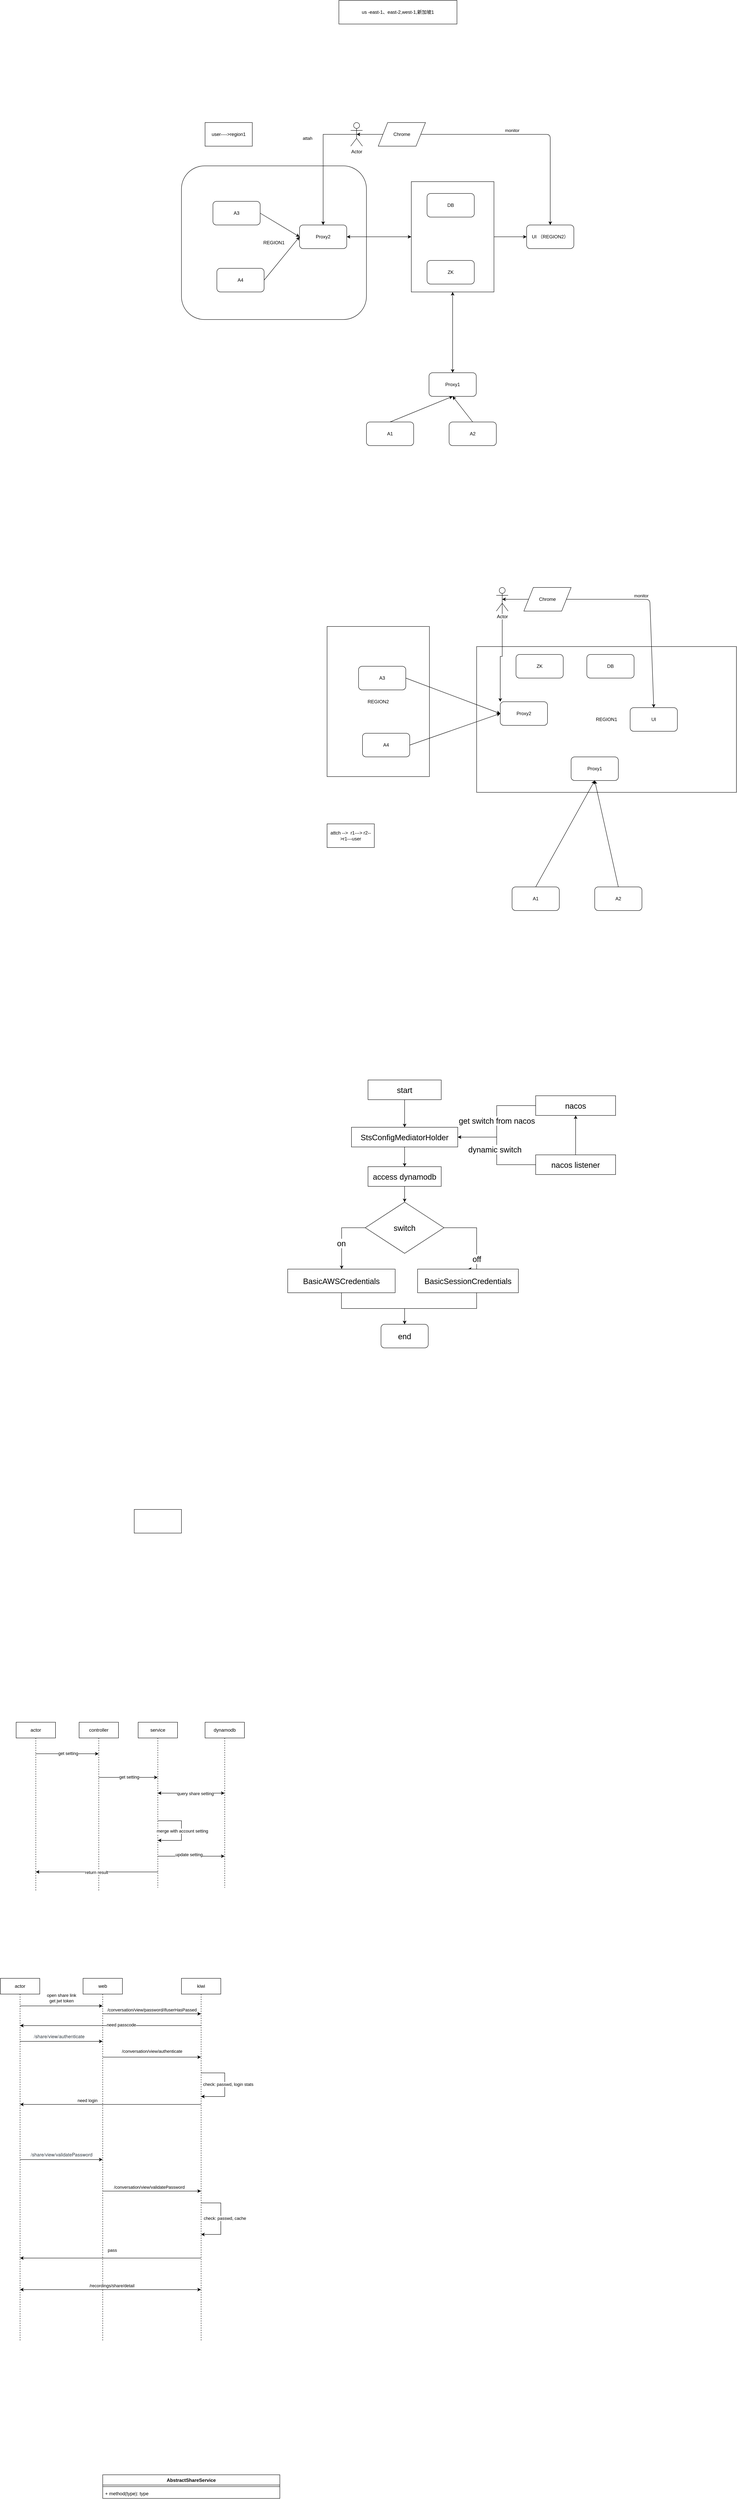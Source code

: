 <mxfile version="21.3.5" type="github">
  <diagram id="3rOCGKYBG2pdvaZSM_1T" name="Page-1">
    <mxGraphModel dx="2073" dy="811" grid="1" gridSize="10" guides="1" tooltips="1" connect="1" arrows="1" fold="1" page="1" pageScale="1" pageWidth="827" pageHeight="1169" math="0" shadow="0">
      <root>
        <mxCell id="0" />
        <mxCell id="1" parent="0" />
        <mxCell id="50LBui8sS1tnswhIV1ka-1" value="REGION2" style="rounded=0;whiteSpace=wrap;html=1;" parent="1" vertex="1">
          <mxGeometry x="250" y="1799" width="260" height="381" as="geometry" />
        </mxCell>
        <mxCell id="50LBui8sS1tnswhIV1ka-2" value="REGION1" style="rounded=1;whiteSpace=wrap;html=1;" parent="1" vertex="1">
          <mxGeometry x="-120" y="630" width="470" height="390" as="geometry" />
        </mxCell>
        <mxCell id="50LBui8sS1tnswhIV1ka-3" value="" style="rounded=0;whiteSpace=wrap;html=1;" parent="1" vertex="1">
          <mxGeometry x="464" y="670" width="210" height="280" as="geometry" />
        </mxCell>
        <mxCell id="50LBui8sS1tnswhIV1ka-4" value="UI （REGION2）" style="rounded=1;whiteSpace=wrap;html=1;" parent="1" vertex="1">
          <mxGeometry x="757" y="780" width="120" height="60" as="geometry" />
        </mxCell>
        <mxCell id="50LBui8sS1tnswhIV1ka-5" value="Proxy1" style="rounded=1;whiteSpace=wrap;html=1;" parent="1" vertex="1">
          <mxGeometry x="509" y="1155" width="120" height="60" as="geometry" />
        </mxCell>
        <mxCell id="50LBui8sS1tnswhIV1ka-6" value="DB" style="rounded=1;whiteSpace=wrap;html=1;" parent="1" vertex="1">
          <mxGeometry x="504" y="700" width="120" height="60" as="geometry" />
        </mxCell>
        <mxCell id="50LBui8sS1tnswhIV1ka-7" value="ZK" style="rounded=1;whiteSpace=wrap;html=1;" parent="1" vertex="1">
          <mxGeometry x="504" y="870" width="120" height="60" as="geometry" />
        </mxCell>
        <mxCell id="50LBui8sS1tnswhIV1ka-8" value="Proxy2" style="rounded=1;whiteSpace=wrap;html=1;" parent="1" vertex="1">
          <mxGeometry x="180" y="780" width="120" height="60" as="geometry" />
        </mxCell>
        <mxCell id="50LBui8sS1tnswhIV1ka-9" value="" style="endArrow=classic;startArrow=classic;html=1;entryX=0.5;entryY=1;entryDx=0;entryDy=0;exitX=0.5;exitY=0;exitDx=0;exitDy=0;" parent="1" source="50LBui8sS1tnswhIV1ka-5" target="50LBui8sS1tnswhIV1ka-3" edge="1">
          <mxGeometry width="50" height="50" relative="1" as="geometry">
            <mxPoint x="440" y="1120" as="sourcePoint" />
            <mxPoint x="490" y="1070" as="targetPoint" />
          </mxGeometry>
        </mxCell>
        <mxCell id="50LBui8sS1tnswhIV1ka-10" value="" style="endArrow=classic;startArrow=classic;html=1;entryX=0;entryY=0.5;entryDx=0;entryDy=0;exitX=1;exitY=0.5;exitDx=0;exitDy=0;" parent="1" source="50LBui8sS1tnswhIV1ka-8" target="50LBui8sS1tnswhIV1ka-3" edge="1">
          <mxGeometry width="50" height="50" relative="1" as="geometry">
            <mxPoint x="440" y="1120" as="sourcePoint" />
            <mxPoint x="490" y="1070" as="targetPoint" />
          </mxGeometry>
        </mxCell>
        <mxCell id="50LBui8sS1tnswhIV1ka-11" value="A1" style="rounded=1;whiteSpace=wrap;html=1;" parent="1" vertex="1">
          <mxGeometry x="350" y="1280" width="120" height="60" as="geometry" />
        </mxCell>
        <mxCell id="50LBui8sS1tnswhIV1ka-12" value="A2" style="rounded=1;whiteSpace=wrap;html=1;" parent="1" vertex="1">
          <mxGeometry x="560" y="1280" width="120" height="60" as="geometry" />
        </mxCell>
        <mxCell id="50LBui8sS1tnswhIV1ka-13" value="A3" style="rounded=1;whiteSpace=wrap;html=1;" parent="1" vertex="1">
          <mxGeometry x="-40" y="720" width="120" height="60" as="geometry" />
        </mxCell>
        <mxCell id="50LBui8sS1tnswhIV1ka-14" value="A4" style="rounded=1;whiteSpace=wrap;html=1;" parent="1" vertex="1">
          <mxGeometry x="-30" y="890" width="120" height="60" as="geometry" />
        </mxCell>
        <mxCell id="50LBui8sS1tnswhIV1ka-15" value="" style="endArrow=classic;html=1;exitX=1;exitY=0.5;exitDx=0;exitDy=0;entryX=0;entryY=0.5;entryDx=0;entryDy=0;" parent="1" source="50LBui8sS1tnswhIV1ka-13" target="50LBui8sS1tnswhIV1ka-8" edge="1">
          <mxGeometry width="50" height="50" relative="1" as="geometry">
            <mxPoint x="440" y="1120" as="sourcePoint" />
            <mxPoint x="490" y="1070" as="targetPoint" />
          </mxGeometry>
        </mxCell>
        <mxCell id="50LBui8sS1tnswhIV1ka-16" value="" style="endArrow=classic;html=1;exitX=1;exitY=0.5;exitDx=0;exitDy=0;entryX=0;entryY=0.5;entryDx=0;entryDy=0;" parent="1" source="50LBui8sS1tnswhIV1ka-14" target="50LBui8sS1tnswhIV1ka-8" edge="1">
          <mxGeometry width="50" height="50" relative="1" as="geometry">
            <mxPoint x="440" y="1120" as="sourcePoint" />
            <mxPoint x="490" y="1070" as="targetPoint" />
          </mxGeometry>
        </mxCell>
        <mxCell id="50LBui8sS1tnswhIV1ka-17" value="" style="endArrow=classic;html=1;exitX=0.5;exitY=0;exitDx=0;exitDy=0;entryX=0.5;entryY=1;entryDx=0;entryDy=0;" parent="1" source="50LBui8sS1tnswhIV1ka-11" target="50LBui8sS1tnswhIV1ka-5" edge="1">
          <mxGeometry width="50" height="50" relative="1" as="geometry">
            <mxPoint x="440" y="1120" as="sourcePoint" />
            <mxPoint x="490" y="1070" as="targetPoint" />
          </mxGeometry>
        </mxCell>
        <mxCell id="50LBui8sS1tnswhIV1ka-18" value="" style="endArrow=classic;html=1;exitX=0.5;exitY=0;exitDx=0;exitDy=0;entryX=0.5;entryY=1;entryDx=0;entryDy=0;" parent="1" source="50LBui8sS1tnswhIV1ka-12" target="50LBui8sS1tnswhIV1ka-5" edge="1">
          <mxGeometry width="50" height="50" relative="1" as="geometry">
            <mxPoint x="440" y="1120" as="sourcePoint" />
            <mxPoint x="490" y="1070" as="targetPoint" />
          </mxGeometry>
        </mxCell>
        <mxCell id="50LBui8sS1tnswhIV1ka-19" value="" style="endArrow=classic;html=1;entryX=0;entryY=0.5;entryDx=0;entryDy=0;exitX=1;exitY=0.5;exitDx=0;exitDy=0;" parent="1" source="50LBui8sS1tnswhIV1ka-3" target="50LBui8sS1tnswhIV1ka-4" edge="1">
          <mxGeometry width="50" height="50" relative="1" as="geometry">
            <mxPoint x="440" y="1120" as="sourcePoint" />
            <mxPoint x="490" y="1070" as="targetPoint" />
          </mxGeometry>
        </mxCell>
        <mxCell id="50LBui8sS1tnswhIV1ka-20" style="edgeStyle=orthogonalEdgeStyle;rounded=0;orthogonalLoop=1;jettySize=auto;html=1;exitX=0.5;exitY=0.5;exitDx=0;exitDy=0;exitPerimeter=0;" parent="1" source="50LBui8sS1tnswhIV1ka-22" target="50LBui8sS1tnswhIV1ka-8" edge="1">
          <mxGeometry relative="1" as="geometry" />
        </mxCell>
        <mxCell id="50LBui8sS1tnswhIV1ka-21" value="attah" style="edgeLabel;html=1;align=center;verticalAlign=middle;resizable=0;points=[];" parent="50LBui8sS1tnswhIV1ka-20" vertex="1" connectable="0">
          <mxGeometry x="-0.46" y="23" relative="1" as="geometry">
            <mxPoint x="-63" y="10" as="offset" />
          </mxGeometry>
        </mxCell>
        <mxCell id="50LBui8sS1tnswhIV1ka-22" value="Actor" style="shape=umlActor;verticalLabelPosition=bottom;labelBackgroundColor=#ffffff;verticalAlign=top;html=1;outlineConnect=0;" parent="1" vertex="1">
          <mxGeometry x="310" y="520" width="30" height="60" as="geometry" />
        </mxCell>
        <mxCell id="50LBui8sS1tnswhIV1ka-23" value="" style="endArrow=classic;startArrow=classic;html=1;exitX=0.5;exitY=0.5;exitDx=0;exitDy=0;exitPerimeter=0;entryX=0.5;entryY=0;entryDx=0;entryDy=0;" parent="1" source="50LBui8sS1tnswhIV1ka-22" target="50LBui8sS1tnswhIV1ka-4" edge="1">
          <mxGeometry width="50" height="50" relative="1" as="geometry">
            <mxPoint x="325" y="550" as="sourcePoint" />
            <mxPoint x="817" y="780" as="targetPoint" />
            <Array as="points">
              <mxPoint x="817" y="550" />
            </Array>
          </mxGeometry>
        </mxCell>
        <mxCell id="50LBui8sS1tnswhIV1ka-24" value="monitor" style="edgeLabel;html=1;align=center;verticalAlign=middle;resizable=0;points=[];" parent="50LBui8sS1tnswhIV1ka-23" vertex="1" connectable="0">
          <mxGeometry x="0.155" relative="1" as="geometry">
            <mxPoint x="-22" y="-10" as="offset" />
          </mxGeometry>
        </mxCell>
        <mxCell id="50LBui8sS1tnswhIV1ka-25" value="Chrome" style="shape=parallelogram;perimeter=parallelogramPerimeter;whiteSpace=wrap;html=1;" parent="1" vertex="1">
          <mxGeometry x="380" y="520" width="120" height="60" as="geometry" />
        </mxCell>
        <mxCell id="50LBui8sS1tnswhIV1ka-26" value="REGION1" style="rounded=0;whiteSpace=wrap;html=1;" parent="1" vertex="1">
          <mxGeometry x="630" y="1850" width="660" height="370" as="geometry" />
        </mxCell>
        <mxCell id="50LBui8sS1tnswhIV1ka-27" value="UI" style="rounded=1;whiteSpace=wrap;html=1;" parent="1" vertex="1">
          <mxGeometry x="1020" y="2005" width="120" height="60" as="geometry" />
        </mxCell>
        <mxCell id="50LBui8sS1tnswhIV1ka-28" value="Proxy1" style="rounded=1;whiteSpace=wrap;html=1;" parent="1" vertex="1">
          <mxGeometry x="870" y="2130" width="120" height="60" as="geometry" />
        </mxCell>
        <mxCell id="50LBui8sS1tnswhIV1ka-29" value="DB" style="rounded=1;whiteSpace=wrap;html=1;" parent="1" vertex="1">
          <mxGeometry x="910" y="1870" width="120" height="60" as="geometry" />
        </mxCell>
        <mxCell id="50LBui8sS1tnswhIV1ka-30" value="ZK" style="rounded=1;whiteSpace=wrap;html=1;" parent="1" vertex="1">
          <mxGeometry x="730" y="1870" width="120" height="60" as="geometry" />
        </mxCell>
        <mxCell id="50LBui8sS1tnswhIV1ka-31" value="Proxy2" style="rounded=1;whiteSpace=wrap;html=1;" parent="1" vertex="1">
          <mxGeometry x="690" y="1990" width="120" height="60" as="geometry" />
        </mxCell>
        <mxCell id="50LBui8sS1tnswhIV1ka-32" value="A1" style="rounded=1;whiteSpace=wrap;html=1;" parent="1" vertex="1">
          <mxGeometry x="720" y="2460" width="120" height="60" as="geometry" />
        </mxCell>
        <mxCell id="50LBui8sS1tnswhIV1ka-33" value="A2" style="rounded=1;whiteSpace=wrap;html=1;" parent="1" vertex="1">
          <mxGeometry x="930" y="2460" width="120" height="60" as="geometry" />
        </mxCell>
        <mxCell id="50LBui8sS1tnswhIV1ka-34" value="A3" style="rounded=1;whiteSpace=wrap;html=1;" parent="1" vertex="1">
          <mxGeometry x="330" y="1900" width="120" height="60" as="geometry" />
        </mxCell>
        <mxCell id="50LBui8sS1tnswhIV1ka-35" value="A4" style="rounded=1;whiteSpace=wrap;html=1;" parent="1" vertex="1">
          <mxGeometry x="340" y="2070" width="120" height="60" as="geometry" />
        </mxCell>
        <mxCell id="50LBui8sS1tnswhIV1ka-36" value="" style="endArrow=classic;html=1;exitX=1;exitY=0.5;exitDx=0;exitDy=0;entryX=0;entryY=0.5;entryDx=0;entryDy=0;" parent="1" source="50LBui8sS1tnswhIV1ka-34" target="50LBui8sS1tnswhIV1ka-31" edge="1">
          <mxGeometry width="50" height="50" relative="1" as="geometry">
            <mxPoint x="810" y="2300" as="sourcePoint" />
            <mxPoint x="860" y="2250" as="targetPoint" />
          </mxGeometry>
        </mxCell>
        <mxCell id="50LBui8sS1tnswhIV1ka-37" value="" style="endArrow=classic;html=1;exitX=1;exitY=0.5;exitDx=0;exitDy=0;entryX=0;entryY=0.5;entryDx=0;entryDy=0;" parent="1" source="50LBui8sS1tnswhIV1ka-35" target="50LBui8sS1tnswhIV1ka-31" edge="1">
          <mxGeometry width="50" height="50" relative="1" as="geometry">
            <mxPoint x="810" y="2300" as="sourcePoint" />
            <mxPoint x="860" y="2250" as="targetPoint" />
          </mxGeometry>
        </mxCell>
        <mxCell id="50LBui8sS1tnswhIV1ka-38" value="" style="endArrow=classic;html=1;exitX=0.5;exitY=0;exitDx=0;exitDy=0;entryX=0.5;entryY=1;entryDx=0;entryDy=0;" parent="1" source="50LBui8sS1tnswhIV1ka-32" target="50LBui8sS1tnswhIV1ka-28" edge="1">
          <mxGeometry width="50" height="50" relative="1" as="geometry">
            <mxPoint x="810" y="2300" as="sourcePoint" />
            <mxPoint x="860" y="2250" as="targetPoint" />
          </mxGeometry>
        </mxCell>
        <mxCell id="50LBui8sS1tnswhIV1ka-39" value="" style="endArrow=classic;html=1;exitX=0.5;exitY=0;exitDx=0;exitDy=0;entryX=0.5;entryY=1;entryDx=0;entryDy=0;" parent="1" source="50LBui8sS1tnswhIV1ka-33" target="50LBui8sS1tnswhIV1ka-28" edge="1">
          <mxGeometry width="50" height="50" relative="1" as="geometry">
            <mxPoint x="810" y="2300" as="sourcePoint" />
            <mxPoint x="860" y="2250" as="targetPoint" />
          </mxGeometry>
        </mxCell>
        <mxCell id="50LBui8sS1tnswhIV1ka-40" style="edgeStyle=orthogonalEdgeStyle;rounded=0;orthogonalLoop=1;jettySize=auto;html=1;exitX=0.5;exitY=0.5;exitDx=0;exitDy=0;exitPerimeter=0;entryX=0;entryY=0;entryDx=0;entryDy=0;" parent="1" source="50LBui8sS1tnswhIV1ka-41" target="50LBui8sS1tnswhIV1ka-31" edge="1">
          <mxGeometry relative="1" as="geometry" />
        </mxCell>
        <mxCell id="50LBui8sS1tnswhIV1ka-41" value="Actor" style="shape=umlActor;verticalLabelPosition=bottom;labelBackgroundColor=#ffffff;verticalAlign=top;html=1;outlineConnect=0;" parent="1" vertex="1">
          <mxGeometry x="680" y="1700" width="30" height="60" as="geometry" />
        </mxCell>
        <mxCell id="50LBui8sS1tnswhIV1ka-42" value="" style="endArrow=classic;startArrow=classic;html=1;exitX=0.5;exitY=0.5;exitDx=0;exitDy=0;exitPerimeter=0;entryX=0.5;entryY=0;entryDx=0;entryDy=0;" parent="1" source="50LBui8sS1tnswhIV1ka-41" target="50LBui8sS1tnswhIV1ka-27" edge="1">
          <mxGeometry width="50" height="50" relative="1" as="geometry">
            <mxPoint x="695" y="1730" as="sourcePoint" />
            <mxPoint x="1187" y="1960" as="targetPoint" />
            <Array as="points">
              <mxPoint x="1070" y="1730" />
            </Array>
          </mxGeometry>
        </mxCell>
        <mxCell id="50LBui8sS1tnswhIV1ka-43" value="monitor" style="edgeLabel;html=1;align=center;verticalAlign=middle;resizable=0;points=[];" parent="50LBui8sS1tnswhIV1ka-42" vertex="1" connectable="0">
          <mxGeometry x="0.155" relative="1" as="geometry">
            <mxPoint x="-22" y="-10" as="offset" />
          </mxGeometry>
        </mxCell>
        <mxCell id="50LBui8sS1tnswhIV1ka-44" value="Chrome" style="shape=parallelogram;perimeter=parallelogramPerimeter;whiteSpace=wrap;html=1;" parent="1" vertex="1">
          <mxGeometry x="750" y="1700" width="120" height="60" as="geometry" />
        </mxCell>
        <mxCell id="50LBui8sS1tnswhIV1ka-45" value="attch --&amp;gt;&amp;nbsp; r1---&amp;gt; r2--&amp;gt;r1---user" style="rounded=0;whiteSpace=wrap;html=1;" parent="1" vertex="1">
          <mxGeometry x="250" y="2300" width="120" height="60" as="geometry" />
        </mxCell>
        <mxCell id="50LBui8sS1tnswhIV1ka-46" value="user----&amp;gt;region1" style="rounded=0;whiteSpace=wrap;html=1;" parent="1" vertex="1">
          <mxGeometry x="-60" y="520" width="120" height="60" as="geometry" />
        </mxCell>
        <mxCell id="50LBui8sS1tnswhIV1ka-47" value="us -east-1、east-2,west-1,新加坡1" style="rounded=0;whiteSpace=wrap;html=1;" parent="1" vertex="1">
          <mxGeometry x="280" y="210" width="300" height="60" as="geometry" />
        </mxCell>
        <mxCell id="GGoEMhuIVAGTVx5QSTLp-7" value="" style="edgeStyle=orthogonalEdgeStyle;rounded=0;orthogonalLoop=1;jettySize=auto;html=1;fontSize=20;" parent="1" source="GGoEMhuIVAGTVx5QSTLp-1" target="GGoEMhuIVAGTVx5QSTLp-2" edge="1">
          <mxGeometry relative="1" as="geometry" />
        </mxCell>
        <mxCell id="GGoEMhuIVAGTVx5QSTLp-1" value="&lt;font style=&quot;font-size: 20px;&quot;&gt;start&lt;/font&gt;" style="rounded=0;whiteSpace=wrap;html=1;" parent="1" vertex="1">
          <mxGeometry x="354" y="2950" width="186" height="50" as="geometry" />
        </mxCell>
        <mxCell id="GGoEMhuIVAGTVx5QSTLp-8" value="" style="edgeStyle=orthogonalEdgeStyle;rounded=0;orthogonalLoop=1;jettySize=auto;html=1;fontSize=20;" parent="1" source="GGoEMhuIVAGTVx5QSTLp-2" target="GGoEMhuIVAGTVx5QSTLp-4" edge="1">
          <mxGeometry relative="1" as="geometry" />
        </mxCell>
        <mxCell id="GGoEMhuIVAGTVx5QSTLp-2" value="&lt;font style=&quot;font-size: 20px;&quot;&gt;StsConfigMediatorHolder&lt;/font&gt;" style="rounded=0;whiteSpace=wrap;html=1;" parent="1" vertex="1">
          <mxGeometry x="312" y="3070" width="270" height="50" as="geometry" />
        </mxCell>
        <mxCell id="GGoEMhuIVAGTVx5QSTLp-5" style="edgeStyle=orthogonalEdgeStyle;rounded=0;orthogonalLoop=1;jettySize=auto;html=1;entryX=1;entryY=0.5;entryDx=0;entryDy=0;fontSize=20;" parent="1" source="GGoEMhuIVAGTVx5QSTLp-3" target="GGoEMhuIVAGTVx5QSTLp-2" edge="1">
          <mxGeometry relative="1" as="geometry" />
        </mxCell>
        <mxCell id="GGoEMhuIVAGTVx5QSTLp-6" value="get switch from nacos" style="edgeLabel;html=1;align=center;verticalAlign=middle;resizable=0;points=[];fontSize=20;" parent="GGoEMhuIVAGTVx5QSTLp-5" vertex="1" connectable="0">
          <mxGeometry x="-0.017" relative="1" as="geometry">
            <mxPoint as="offset" />
          </mxGeometry>
        </mxCell>
        <mxCell id="GGoEMhuIVAGTVx5QSTLp-3" value="&lt;font style=&quot;font-size: 20px;&quot;&gt;nacos&lt;/font&gt;" style="rounded=0;whiteSpace=wrap;html=1;" parent="1" vertex="1">
          <mxGeometry x="780" y="2990" width="203" height="50" as="geometry" />
        </mxCell>
        <mxCell id="GGoEMhuIVAGTVx5QSTLp-15" value="" style="edgeStyle=orthogonalEdgeStyle;rounded=0;orthogonalLoop=1;jettySize=auto;html=1;fontSize=20;" parent="1" source="GGoEMhuIVAGTVx5QSTLp-4" target="GGoEMhuIVAGTVx5QSTLp-14" edge="1">
          <mxGeometry relative="1" as="geometry" />
        </mxCell>
        <mxCell id="GGoEMhuIVAGTVx5QSTLp-4" value="&lt;font style=&quot;font-size: 20px;&quot;&gt;access dynamodb&lt;/font&gt;" style="rounded=0;whiteSpace=wrap;html=1;" parent="1" vertex="1">
          <mxGeometry x="354" y="3170" width="186" height="50" as="geometry" />
        </mxCell>
        <mxCell id="GGoEMhuIVAGTVx5QSTLp-11" value="" style="edgeStyle=orthogonalEdgeStyle;rounded=0;orthogonalLoop=1;jettySize=auto;html=1;fontSize=20;" parent="1" source="GGoEMhuIVAGTVx5QSTLp-10" target="GGoEMhuIVAGTVx5QSTLp-3" edge="1">
          <mxGeometry relative="1" as="geometry" />
        </mxCell>
        <mxCell id="GGoEMhuIVAGTVx5QSTLp-12" style="edgeStyle=orthogonalEdgeStyle;rounded=0;orthogonalLoop=1;jettySize=auto;html=1;entryX=1;entryY=0.5;entryDx=0;entryDy=0;fontSize=20;" parent="1" source="GGoEMhuIVAGTVx5QSTLp-10" target="GGoEMhuIVAGTVx5QSTLp-2" edge="1">
          <mxGeometry relative="1" as="geometry" />
        </mxCell>
        <mxCell id="GGoEMhuIVAGTVx5QSTLp-13" value="dynamic switch" style="edgeLabel;html=1;align=center;verticalAlign=middle;resizable=0;points=[];fontSize=20;" parent="GGoEMhuIVAGTVx5QSTLp-12" vertex="1" connectable="0">
          <mxGeometry x="0.035" y="5" relative="1" as="geometry">
            <mxPoint as="offset" />
          </mxGeometry>
        </mxCell>
        <mxCell id="GGoEMhuIVAGTVx5QSTLp-10" value="&lt;font style=&quot;font-size: 20px;&quot;&gt;nacos listener&lt;/font&gt;" style="rounded=0;whiteSpace=wrap;html=1;" parent="1" vertex="1">
          <mxGeometry x="780" y="3140" width="203" height="50" as="geometry" />
        </mxCell>
        <mxCell id="GGoEMhuIVAGTVx5QSTLp-20" style="edgeStyle=orthogonalEdgeStyle;rounded=0;orthogonalLoop=1;jettySize=auto;html=1;fontSize=20;" parent="1" source="GGoEMhuIVAGTVx5QSTLp-14" target="GGoEMhuIVAGTVx5QSTLp-18" edge="1">
          <mxGeometry x="0.758" y="-41" relative="1" as="geometry">
            <Array as="points">
              <mxPoint x="287" y="3325" />
            </Array>
            <mxPoint x="34" y="-40" as="offset" />
          </mxGeometry>
        </mxCell>
        <mxCell id="GGoEMhuIVAGTVx5QSTLp-23" value="on" style="edgeLabel;html=1;align=center;verticalAlign=middle;resizable=0;points=[];fontSize=20;" parent="GGoEMhuIVAGTVx5QSTLp-20" vertex="1" connectable="0">
          <mxGeometry x="0.194" y="-1" relative="1" as="geometry">
            <mxPoint as="offset" />
          </mxGeometry>
        </mxCell>
        <mxCell id="GGoEMhuIVAGTVx5QSTLp-22" style="edgeStyle=orthogonalEdgeStyle;rounded=0;orthogonalLoop=1;jettySize=auto;html=1;entryX=0.5;entryY=0;entryDx=0;entryDy=0;fontSize=20;" parent="1" source="GGoEMhuIVAGTVx5QSTLp-14" target="GGoEMhuIVAGTVx5QSTLp-21" edge="1">
          <mxGeometry relative="1" as="geometry">
            <Array as="points">
              <mxPoint x="630" y="3325" />
              <mxPoint x="630" y="3430" />
            </Array>
          </mxGeometry>
        </mxCell>
        <mxCell id="GGoEMhuIVAGTVx5QSTLp-24" value="off" style="edgeLabel;html=1;align=center;verticalAlign=middle;resizable=0;points=[];fontSize=20;" parent="GGoEMhuIVAGTVx5QSTLp-22" vertex="1" connectable="0">
          <mxGeometry x="0.227" y="3" relative="1" as="geometry">
            <mxPoint x="-3" y="33" as="offset" />
          </mxGeometry>
        </mxCell>
        <mxCell id="GGoEMhuIVAGTVx5QSTLp-14" value="switch" style="rhombus;whiteSpace=wrap;html=1;fontSize=20;" parent="1" vertex="1">
          <mxGeometry x="347" y="3260" width="200" height="130" as="geometry" />
        </mxCell>
        <mxCell id="GGoEMhuIVAGTVx5QSTLp-26" style="edgeStyle=orthogonalEdgeStyle;rounded=0;orthogonalLoop=1;jettySize=auto;html=1;fontSize=20;" parent="1" source="GGoEMhuIVAGTVx5QSTLp-18" target="GGoEMhuIVAGTVx5QSTLp-25" edge="1">
          <mxGeometry relative="1" as="geometry" />
        </mxCell>
        <mxCell id="GGoEMhuIVAGTVx5QSTLp-18" value="BasicAWSCredentials" style="rounded=0;whiteSpace=wrap;html=1;fontSize=20;" parent="1" vertex="1">
          <mxGeometry x="150" y="3430" width="273" height="60" as="geometry" />
        </mxCell>
        <mxCell id="GGoEMhuIVAGTVx5QSTLp-19" value="" style="rounded=0;whiteSpace=wrap;html=1;fontSize=20;" parent="1" vertex="1">
          <mxGeometry x="-240" y="4040" width="120" height="60" as="geometry" />
        </mxCell>
        <mxCell id="GGoEMhuIVAGTVx5QSTLp-27" style="edgeStyle=orthogonalEdgeStyle;rounded=0;orthogonalLoop=1;jettySize=auto;html=1;entryX=0.5;entryY=0;entryDx=0;entryDy=0;fontSize=20;" parent="1" source="GGoEMhuIVAGTVx5QSTLp-21" target="GGoEMhuIVAGTVx5QSTLp-25" edge="1">
          <mxGeometry relative="1" as="geometry">
            <Array as="points">
              <mxPoint x="630" y="3530" />
              <mxPoint x="447" y="3530" />
            </Array>
          </mxGeometry>
        </mxCell>
        <mxCell id="GGoEMhuIVAGTVx5QSTLp-21" value="BasicSessionCredentials" style="rounded=0;whiteSpace=wrap;html=1;fontSize=20;" parent="1" vertex="1">
          <mxGeometry x="480" y="3430" width="256" height="60" as="geometry" />
        </mxCell>
        <mxCell id="GGoEMhuIVAGTVx5QSTLp-25" value="end" style="rounded=1;whiteSpace=wrap;html=1;fontSize=20;" parent="1" vertex="1">
          <mxGeometry x="387" y="3570" width="120" height="60" as="geometry" />
        </mxCell>
        <mxCell id="KRS8F08ZxtF1JTNG0fgI-2" value="actor" style="shape=umlLifeline;perimeter=lifelinePerimeter;whiteSpace=wrap;html=1;container=1;dropTarget=0;collapsible=0;recursiveResize=0;outlineConnect=0;portConstraint=eastwest;newEdgeStyle={&quot;edgeStyle&quot;:&quot;elbowEdgeStyle&quot;,&quot;elbow&quot;:&quot;vertical&quot;,&quot;curved&quot;:0,&quot;rounded&quot;:0};" parent="1" vertex="1">
          <mxGeometry x="-540" y="4580" width="100" height="430" as="geometry" />
        </mxCell>
        <mxCell id="KRS8F08ZxtF1JTNG0fgI-3" value="controller" style="shape=umlLifeline;perimeter=lifelinePerimeter;whiteSpace=wrap;html=1;container=1;dropTarget=0;collapsible=0;recursiveResize=0;outlineConnect=0;portConstraint=eastwest;newEdgeStyle={&quot;edgeStyle&quot;:&quot;elbowEdgeStyle&quot;,&quot;elbow&quot;:&quot;vertical&quot;,&quot;curved&quot;:0,&quot;rounded&quot;:0};" parent="1" vertex="1">
          <mxGeometry x="-380" y="4580" width="100" height="430" as="geometry" />
        </mxCell>
        <mxCell id="KRS8F08ZxtF1JTNG0fgI-4" value="" style="endArrow=classic;html=1;rounded=0;" parent="1" source="KRS8F08ZxtF1JTNG0fgI-2" target="KRS8F08ZxtF1JTNG0fgI-3" edge="1">
          <mxGeometry width="50" height="50" relative="1" as="geometry">
            <mxPoint x="-220" y="4750" as="sourcePoint" />
            <mxPoint x="-330" y="4700" as="targetPoint" />
            <Array as="points">
              <mxPoint x="-470" y="4660" />
              <mxPoint x="-380" y="4660" />
            </Array>
          </mxGeometry>
        </mxCell>
        <mxCell id="KRS8F08ZxtF1JTNG0fgI-5" value="get setting" style="edgeLabel;html=1;align=center;verticalAlign=middle;resizable=0;points=[];" parent="KRS8F08ZxtF1JTNG0fgI-4" vertex="1" connectable="0">
          <mxGeometry x="0.014" y="1" relative="1" as="geometry">
            <mxPoint x="1" as="offset" />
          </mxGeometry>
        </mxCell>
        <mxCell id="KRS8F08ZxtF1JTNG0fgI-6" value="service" style="shape=umlLifeline;perimeter=lifelinePerimeter;whiteSpace=wrap;html=1;container=1;dropTarget=0;collapsible=0;recursiveResize=0;outlineConnect=0;portConstraint=eastwest;newEdgeStyle={&quot;edgeStyle&quot;:&quot;elbowEdgeStyle&quot;,&quot;elbow&quot;:&quot;vertical&quot;,&quot;curved&quot;:0,&quot;rounded&quot;:0};" parent="1" vertex="1">
          <mxGeometry x="-230" y="4580" width="100" height="420" as="geometry" />
        </mxCell>
        <mxCell id="KRS8F08ZxtF1JTNG0fgI-7" value="dynamodb" style="shape=umlLifeline;perimeter=lifelinePerimeter;whiteSpace=wrap;html=1;container=1;dropTarget=0;collapsible=0;recursiveResize=0;outlineConnect=0;portConstraint=eastwest;newEdgeStyle={&quot;edgeStyle&quot;:&quot;elbowEdgeStyle&quot;,&quot;elbow&quot;:&quot;vertical&quot;,&quot;curved&quot;:0,&quot;rounded&quot;:0};" parent="1" vertex="1">
          <mxGeometry x="-60" y="4580" width="100" height="420" as="geometry" />
        </mxCell>
        <mxCell id="KRS8F08ZxtF1JTNG0fgI-8" value="" style="endArrow=classic;html=1;rounded=0;" parent="1" source="KRS8F08ZxtF1JTNG0fgI-3" target="KRS8F08ZxtF1JTNG0fgI-6" edge="1">
          <mxGeometry width="50" height="50" relative="1" as="geometry">
            <mxPoint x="-480" y="4670" as="sourcePoint" />
            <mxPoint x="-320" y="4670" as="targetPoint" />
            <Array as="points">
              <mxPoint x="-330" y="4720" />
              <mxPoint x="-250" y="4720" />
            </Array>
          </mxGeometry>
        </mxCell>
        <mxCell id="KRS8F08ZxtF1JTNG0fgI-9" value="get setting" style="edgeLabel;html=1;align=center;verticalAlign=middle;resizable=0;points=[];" parent="KRS8F08ZxtF1JTNG0fgI-8" vertex="1" connectable="0">
          <mxGeometry x="0.014" y="1" relative="1" as="geometry">
            <mxPoint x="1" as="offset" />
          </mxGeometry>
        </mxCell>
        <mxCell id="KRS8F08ZxtF1JTNG0fgI-10" value="" style="endArrow=classic;html=1;rounded=0;startArrow=classic;startFill=1;" parent="1" source="KRS8F08ZxtF1JTNG0fgI-6" target="KRS8F08ZxtF1JTNG0fgI-7" edge="1">
          <mxGeometry width="50" height="50" relative="1" as="geometry">
            <mxPoint x="-320" y="4730" as="sourcePoint" />
            <mxPoint x="-170" y="4730" as="targetPoint" />
            <Array as="points">
              <mxPoint x="-180" y="4760" />
              <mxPoint x="-80" y="4760" />
              <mxPoint x="-100" y="4760" />
            </Array>
          </mxGeometry>
        </mxCell>
        <mxCell id="KRS8F08ZxtF1JTNG0fgI-11" value="query share setting" style="edgeLabel;html=1;align=center;verticalAlign=middle;resizable=0;points=[];" parent="KRS8F08ZxtF1JTNG0fgI-10" vertex="1" connectable="0">
          <mxGeometry x="0.014" y="1" relative="1" as="geometry">
            <mxPoint x="1" as="offset" />
          </mxGeometry>
        </mxCell>
        <mxCell id="KRS8F08ZxtF1JTNG0fgI-12" value="" style="endArrow=classic;html=1;rounded=0;" parent="1" source="KRS8F08ZxtF1JTNG0fgI-6" target="KRS8F08ZxtF1JTNG0fgI-6" edge="1">
          <mxGeometry width="50" height="50" relative="1" as="geometry">
            <mxPoint x="-320" y="4730" as="sourcePoint" />
            <mxPoint x="-170" y="4730" as="targetPoint" />
            <Array as="points">
              <mxPoint x="-180" y="4830" />
              <mxPoint x="-120" y="4830" />
              <mxPoint x="-120" y="4880" />
            </Array>
          </mxGeometry>
        </mxCell>
        <mxCell id="KRS8F08ZxtF1JTNG0fgI-13" value="merge with account setting" style="edgeLabel;html=1;align=center;verticalAlign=middle;resizable=0;points=[];" parent="KRS8F08ZxtF1JTNG0fgI-12" vertex="1" connectable="0">
          <mxGeometry x="0.014" y="1" relative="1" as="geometry">
            <mxPoint x="1" as="offset" />
          </mxGeometry>
        </mxCell>
        <mxCell id="KRS8F08ZxtF1JTNG0fgI-14" value="" style="endArrow=classic;html=1;rounded=0;" parent="1" source="KRS8F08ZxtF1JTNG0fgI-6" target="KRS8F08ZxtF1JTNG0fgI-2" edge="1">
          <mxGeometry width="50" height="50" relative="1" as="geometry">
            <mxPoint x="-320" y="4730" as="sourcePoint" />
            <mxPoint x="-170" y="4730" as="targetPoint" />
            <Array as="points">
              <mxPoint x="-180" y="4960" />
              <mxPoint x="-410" y="4960" />
            </Array>
          </mxGeometry>
        </mxCell>
        <mxCell id="KRS8F08ZxtF1JTNG0fgI-15" value="return result" style="edgeLabel;html=1;align=center;verticalAlign=middle;resizable=0;points=[];" parent="KRS8F08ZxtF1JTNG0fgI-14" vertex="1" connectable="0">
          <mxGeometry x="0.014" y="1" relative="1" as="geometry">
            <mxPoint x="1" as="offset" />
          </mxGeometry>
        </mxCell>
        <mxCell id="KRS8F08ZxtF1JTNG0fgI-16" value="" style="endArrow=classic;html=1;rounded=0;" parent="1" source="KRS8F08ZxtF1JTNG0fgI-6" target="KRS8F08ZxtF1JTNG0fgI-7" edge="1">
          <mxGeometry width="50" height="50" relative="1" as="geometry">
            <mxPoint x="-220" y="4840" as="sourcePoint" />
            <mxPoint x="-170" y="4790" as="targetPoint" />
            <Array as="points">
              <mxPoint x="-90" y="4920" />
            </Array>
          </mxGeometry>
        </mxCell>
        <mxCell id="KRS8F08ZxtF1JTNG0fgI-17" value="update setting" style="edgeLabel;html=1;align=center;verticalAlign=middle;resizable=0;points=[];" parent="KRS8F08ZxtF1JTNG0fgI-16" vertex="1" connectable="0">
          <mxGeometry x="-0.065" y="4" relative="1" as="geometry">
            <mxPoint as="offset" />
          </mxGeometry>
        </mxCell>
        <mxCell id="KRS8F08ZxtF1JTNG0fgI-18" value="actor" style="shape=umlLifeline;perimeter=lifelinePerimeter;whiteSpace=wrap;html=1;container=1;dropTarget=0;collapsible=0;recursiveResize=0;outlineConnect=0;portConstraint=eastwest;newEdgeStyle={&quot;edgeStyle&quot;:&quot;elbowEdgeStyle&quot;,&quot;elbow&quot;:&quot;vertical&quot;,&quot;curved&quot;:0,&quot;rounded&quot;:0};" parent="1" vertex="1">
          <mxGeometry x="-580" y="5230" width="100" height="920" as="geometry" />
        </mxCell>
        <mxCell id="KRS8F08ZxtF1JTNG0fgI-19" value="web" style="shape=umlLifeline;perimeter=lifelinePerimeter;whiteSpace=wrap;html=1;container=1;dropTarget=0;collapsible=0;recursiveResize=0;outlineConnect=0;portConstraint=eastwest;newEdgeStyle={&quot;edgeStyle&quot;:&quot;elbowEdgeStyle&quot;,&quot;elbow&quot;:&quot;vertical&quot;,&quot;curved&quot;:0,&quot;rounded&quot;:0};" parent="1" vertex="1">
          <mxGeometry x="-370" y="5230" width="100" height="920" as="geometry" />
        </mxCell>
        <mxCell id="KRS8F08ZxtF1JTNG0fgI-20" value="kiwi" style="shape=umlLifeline;perimeter=lifelinePerimeter;whiteSpace=wrap;html=1;container=1;dropTarget=0;collapsible=0;recursiveResize=0;outlineConnect=0;portConstraint=eastwest;newEdgeStyle={&quot;edgeStyle&quot;:&quot;elbowEdgeStyle&quot;,&quot;elbow&quot;:&quot;vertical&quot;,&quot;curved&quot;:0,&quot;rounded&quot;:0};" parent="1" vertex="1">
          <mxGeometry x="-120" y="5230" width="100" height="920" as="geometry" />
        </mxCell>
        <mxCell id="KRS8F08ZxtF1JTNG0fgI-21" value="" style="endArrow=classic;html=1;rounded=0;startArrow=none;startFill=0;" parent="1" source="KRS8F08ZxtF1JTNG0fgI-18" target="KRS8F08ZxtF1JTNG0fgI-19" edge="1">
          <mxGeometry width="50" height="50" relative="1" as="geometry">
            <mxPoint x="-220" y="5380" as="sourcePoint" />
            <mxPoint x="-320" y="5330" as="targetPoint" />
            <Array as="points">
              <mxPoint x="-420" y="5300" />
            </Array>
          </mxGeometry>
        </mxCell>
        <mxCell id="KRS8F08ZxtF1JTNG0fgI-22" value="open share link&lt;br&gt;get jwt token" style="edgeLabel;html=1;align=center;verticalAlign=middle;resizable=0;points=[];" parent="KRS8F08ZxtF1JTNG0fgI-21" vertex="1" connectable="0">
          <mxGeometry x="-0.009" y="1" relative="1" as="geometry">
            <mxPoint x="1" y="-19" as="offset" />
          </mxGeometry>
        </mxCell>
        <mxCell id="KRS8F08ZxtF1JTNG0fgI-23" value="" style="endArrow=classic;html=1;rounded=0;" parent="1" source="KRS8F08ZxtF1JTNG0fgI-18" target="KRS8F08ZxtF1JTNG0fgI-19" edge="1">
          <mxGeometry width="50" height="50" relative="1" as="geometry">
            <mxPoint x="-220" y="5380" as="sourcePoint" />
            <mxPoint x="-170" y="5330" as="targetPoint" />
            <Array as="points">
              <mxPoint x="-430" y="5390" />
            </Array>
          </mxGeometry>
        </mxCell>
        <mxCell id="KRS8F08ZxtF1JTNG0fgI-24" value="&lt;div style=&quot;display: flex; line-height: 20px; padding-left: 8px; gap: 12px; user-select: text; margin-top: 2px; color: rgb(48, 57, 66); font-family: &amp;quot;.SFNSDisplay-Regular&amp;quot;, &amp;quot;Helvetica Neue&amp;quot;, &amp;quot;Lucida Grande&amp;quot;, sans-serif; font-size: 12px; text-align: start;&quot; class=&quot;row&quot;&gt;&lt;div style=&quot;word-break: break-all;&quot; class=&quot;header-value&quot;&gt;/share/view/authenticate&lt;/div&gt;&lt;div&gt;&lt;br&gt;&lt;/div&gt;&lt;/div&gt;&lt;div style=&quot;display: flex; line-height: 20px; padding-left: 8px; gap: 12px; user-select: text; color: rgb(48, 57, 66); font-family: &amp;quot;.SFNSDisplay-Regular&amp;quot;, &amp;quot;Helvetica Neue&amp;quot;, &amp;quot;Lucida Grande&amp;quot;, sans-serif; font-size: 12px; text-align: start;&quot; class=&quot;row&quot;&gt;&lt;/div&gt;" style="edgeLabel;html=1;align=center;verticalAlign=middle;resizable=0;points=[];" parent="KRS8F08ZxtF1JTNG0fgI-23" vertex="1" connectable="0">
          <mxGeometry x="-0.112" y="-1" relative="1" as="geometry">
            <mxPoint x="8" y="-16" as="offset" />
          </mxGeometry>
        </mxCell>
        <mxCell id="KRS8F08ZxtF1JTNG0fgI-26" value="" style="endArrow=classic;startArrow=none;html=1;rounded=0;startFill=0;" parent="1" source="KRS8F08ZxtF1JTNG0fgI-19" target="KRS8F08ZxtF1JTNG0fgI-20" edge="1">
          <mxGeometry width="50" height="50" relative="1" as="geometry">
            <mxPoint x="-220" y="5380" as="sourcePoint" />
            <mxPoint x="-170" y="5330" as="targetPoint" />
            <Array as="points">
              <mxPoint x="-220" y="5430" />
            </Array>
          </mxGeometry>
        </mxCell>
        <mxCell id="KRS8F08ZxtF1JTNG0fgI-27" value="&lt;div style=&quot;background-color: rgb(43, 43, 43); color: rgb(169, 183, 198); font-family: &amp;quot;JetBrains Mono&amp;quot;, monospace; font-size: 10.5pt;&quot;&gt;&lt;br&gt;&lt;/div&gt;" style="edgeLabel;html=1;align=center;verticalAlign=middle;resizable=0;points=[];" parent="KRS8F08ZxtF1JTNG0fgI-26" vertex="1" connectable="0">
          <mxGeometry x="0.184" y="-1" relative="1" as="geometry">
            <mxPoint x="1" as="offset" />
          </mxGeometry>
        </mxCell>
        <mxCell id="KRS8F08ZxtF1JTNG0fgI-28" value="/conversation/view/authenticate" style="edgeLabel;html=1;align=center;verticalAlign=middle;resizable=0;points=[];" parent="KRS8F08ZxtF1JTNG0fgI-26" vertex="1" connectable="0">
          <mxGeometry x="-0.184" y="-1" relative="1" as="geometry">
            <mxPoint x="23" y="-16" as="offset" />
          </mxGeometry>
        </mxCell>
        <mxCell id="KRS8F08ZxtF1JTNG0fgI-29" value="" style="endArrow=classic;html=1;rounded=0;" parent="1" source="KRS8F08ZxtF1JTNG0fgI-20" target="KRS8F08ZxtF1JTNG0fgI-18" edge="1">
          <mxGeometry width="50" height="50" relative="1" as="geometry">
            <mxPoint x="-220" y="5550" as="sourcePoint" />
            <mxPoint x="-170" y="5500" as="targetPoint" />
            <Array as="points">
              <mxPoint x="-220" y="5550" />
            </Array>
          </mxGeometry>
        </mxCell>
        <mxCell id="KRS8F08ZxtF1JTNG0fgI-30" value="need login" style="edgeLabel;html=1;align=center;verticalAlign=middle;resizable=0;points=[];" parent="KRS8F08ZxtF1JTNG0fgI-29" vertex="1" connectable="0">
          <mxGeometry x="0.357" y="2" relative="1" as="geometry">
            <mxPoint x="23" y="-12" as="offset" />
          </mxGeometry>
        </mxCell>
        <mxCell id="KRS8F08ZxtF1JTNG0fgI-31" value="" style="endArrow=classic;html=1;rounded=0;" parent="1" source="KRS8F08ZxtF1JTNG0fgI-20" target="KRS8F08ZxtF1JTNG0fgI-20" edge="1">
          <mxGeometry width="50" height="50" relative="1" as="geometry">
            <mxPoint x="-220" y="5530" as="sourcePoint" />
            <mxPoint x="-170" y="5480" as="targetPoint" />
            <Array as="points">
              <mxPoint x="-10" y="5470" />
              <mxPoint x="-10" y="5530" />
            </Array>
          </mxGeometry>
        </mxCell>
        <mxCell id="KRS8F08ZxtF1JTNG0fgI-32" value="check: passwd, login stats&amp;nbsp;" style="edgeLabel;html=1;align=center;verticalAlign=middle;resizable=0;points=[];" parent="KRS8F08ZxtF1JTNG0fgI-31" vertex="1" connectable="0">
          <mxGeometry x="-0.03" y="1" relative="1" as="geometry">
            <mxPoint x="9" y="1" as="offset" />
          </mxGeometry>
        </mxCell>
        <mxCell id="KRS8F08ZxtF1JTNG0fgI-36" value="" style="endArrow=classic;html=1;rounded=0;" parent="1" source="KRS8F08ZxtF1JTNG0fgI-18" target="KRS8F08ZxtF1JTNG0fgI-19" edge="1">
          <mxGeometry width="50" height="50" relative="1" as="geometry">
            <mxPoint x="-520" y="5400" as="sourcePoint" />
            <mxPoint x="-310" y="5400" as="targetPoint" />
            <Array as="points">
              <mxPoint x="-430" y="5690" />
            </Array>
          </mxGeometry>
        </mxCell>
        <mxCell id="KRS8F08ZxtF1JTNG0fgI-37" value="&lt;div style=&quot;display: flex; line-height: 20px; padding-left: 8px; gap: 12px; user-select: text; margin-top: 2px; color: rgb(48, 57, 66); font-family: &amp;quot;.SFNSDisplay-Regular&amp;quot;, &amp;quot;Helvetica Neue&amp;quot;, &amp;quot;Lucida Grande&amp;quot;, sans-serif; font-size: 12px; text-align: start;&quot; class=&quot;row&quot;&gt;&lt;div&gt;/share/view/validatePassword&lt;br&gt;&lt;/div&gt;&lt;/div&gt;&lt;div style=&quot;display: flex; line-height: 20px; padding-left: 8px; gap: 12px; user-select: text; color: rgb(48, 57, 66); font-family: &amp;quot;.SFNSDisplay-Regular&amp;quot;, &amp;quot;Helvetica Neue&amp;quot;, &amp;quot;Lucida Grande&amp;quot;, sans-serif; font-size: 12px; text-align: start;&quot; class=&quot;row&quot;&gt;&lt;/div&gt;" style="edgeLabel;html=1;align=center;verticalAlign=middle;resizable=0;points=[];" parent="KRS8F08ZxtF1JTNG0fgI-36" vertex="1" connectable="0">
          <mxGeometry x="-0.112" y="-1" relative="1" as="geometry">
            <mxPoint x="8" y="-16" as="offset" />
          </mxGeometry>
        </mxCell>
        <mxCell id="KRS8F08ZxtF1JTNG0fgI-40" value="" style="endArrow=classic;html=1;rounded=0;" parent="1" source="KRS8F08ZxtF1JTNG0fgI-19" target="KRS8F08ZxtF1JTNG0fgI-20" edge="1">
          <mxGeometry width="50" height="50" relative="1" as="geometry">
            <mxPoint x="-220" y="5720" as="sourcePoint" />
            <mxPoint x="-170" y="5670" as="targetPoint" />
            <Array as="points">
              <mxPoint x="-210" y="5770" />
            </Array>
          </mxGeometry>
        </mxCell>
        <mxCell id="KRS8F08ZxtF1JTNG0fgI-41" value="/conversation/view/validatePassword" style="edgeLabel;html=1;align=center;verticalAlign=middle;resizable=0;points=[];" parent="KRS8F08ZxtF1JTNG0fgI-40" vertex="1" connectable="0">
          <mxGeometry x="-0.167" y="1" relative="1" as="geometry">
            <mxPoint x="14" y="-9" as="offset" />
          </mxGeometry>
        </mxCell>
        <mxCell id="KRS8F08ZxtF1JTNG0fgI-42" value="" style="endArrow=classic;html=1;rounded=0;" parent="1" source="KRS8F08ZxtF1JTNG0fgI-20" target="KRS8F08ZxtF1JTNG0fgI-20" edge="1">
          <mxGeometry width="50" height="50" relative="1" as="geometry">
            <mxPoint x="-100" y="5480" as="sourcePoint" />
            <mxPoint x="-100" y="5540" as="targetPoint" />
            <Array as="points">
              <mxPoint x="-20" y="5800" />
              <mxPoint x="-20" y="5840" />
              <mxPoint x="-20" y="5880" />
            </Array>
          </mxGeometry>
        </mxCell>
        <mxCell id="KRS8F08ZxtF1JTNG0fgI-43" value="check: passwd, cache" style="edgeLabel;html=1;align=center;verticalAlign=middle;resizable=0;points=[];" parent="KRS8F08ZxtF1JTNG0fgI-42" vertex="1" connectable="0">
          <mxGeometry x="-0.03" y="1" relative="1" as="geometry">
            <mxPoint x="9" y="1" as="offset" />
          </mxGeometry>
        </mxCell>
        <mxCell id="KRS8F08ZxtF1JTNG0fgI-44" value="" style="endArrow=classic;html=1;rounded=0;" parent="1" source="KRS8F08ZxtF1JTNG0fgI-20" target="KRS8F08ZxtF1JTNG0fgI-18" edge="1">
          <mxGeometry width="50" height="50" relative="1" as="geometry">
            <mxPoint x="-220" y="5910" as="sourcePoint" />
            <mxPoint x="-170" y="5860" as="targetPoint" />
            <Array as="points">
              <mxPoint x="-320" y="5940" />
            </Array>
          </mxGeometry>
        </mxCell>
        <mxCell id="KRS8F08ZxtF1JTNG0fgI-45" value="pass" style="edgeLabel;html=1;align=center;verticalAlign=middle;resizable=0;points=[];" parent="KRS8F08ZxtF1JTNG0fgI-44" vertex="1" connectable="0">
          <mxGeometry x="-0.121" y="1" relative="1" as="geometry">
            <mxPoint x="-24" y="-21" as="offset" />
          </mxGeometry>
        </mxCell>
        <mxCell id="KRS8F08ZxtF1JTNG0fgI-46" value="" style="endArrow=classic;html=1;rounded=0;startArrow=classic;startFill=1;" parent="1" source="KRS8F08ZxtF1JTNG0fgI-18" target="KRS8F08ZxtF1JTNG0fgI-20" edge="1">
          <mxGeometry width="50" height="50" relative="1" as="geometry">
            <mxPoint x="-220" y="5910" as="sourcePoint" />
            <mxPoint x="-170" y="5860" as="targetPoint" />
            <Array as="points">
              <mxPoint x="-420" y="6020" />
            </Array>
          </mxGeometry>
        </mxCell>
        <mxCell id="KRS8F08ZxtF1JTNG0fgI-47" value="/recordings/share/detail" style="edgeLabel;html=1;align=center;verticalAlign=middle;resizable=0;points=[];" parent="KRS8F08ZxtF1JTNG0fgI-46" vertex="1" connectable="0">
          <mxGeometry x="0.117" relative="1" as="geometry">
            <mxPoint x="-24" y="-10" as="offset" />
          </mxGeometry>
        </mxCell>
        <mxCell id="KRS8F08ZxtF1JTNG0fgI-48" value="" style="endArrow=classic;html=1;rounded=0;startArrow=none;startFill=0;" parent="1" source="KRS8F08ZxtF1JTNG0fgI-19" target="KRS8F08ZxtF1JTNG0fgI-20" edge="1">
          <mxGeometry width="50" height="50" relative="1" as="geometry">
            <mxPoint x="-520" y="5310" as="sourcePoint" />
            <mxPoint x="-310" y="5310" as="targetPoint" />
            <Array as="points">
              <mxPoint x="-270" y="5320" />
              <mxPoint x="-210" y="5320" />
            </Array>
          </mxGeometry>
        </mxCell>
        <mxCell id="KRS8F08ZxtF1JTNG0fgI-49" value="/conversation/view/password/ifuserHasPassed" style="edgeLabel;html=1;align=center;verticalAlign=middle;resizable=0;points=[];" parent="KRS8F08ZxtF1JTNG0fgI-48" vertex="1" connectable="0">
          <mxGeometry x="-0.009" y="1" relative="1" as="geometry">
            <mxPoint x="1" y="-9" as="offset" />
          </mxGeometry>
        </mxCell>
        <mxCell id="KRS8F08ZxtF1JTNG0fgI-50" value="" style="endArrow=classic;html=1;rounded=0;" parent="1" source="KRS8F08ZxtF1JTNG0fgI-20" target="KRS8F08ZxtF1JTNG0fgI-18" edge="1">
          <mxGeometry width="50" height="50" relative="1" as="geometry">
            <mxPoint x="-170" y="5530" as="sourcePoint" />
            <mxPoint x="-120" y="5480" as="targetPoint" />
            <Array as="points">
              <mxPoint x="-310" y="5350" />
            </Array>
          </mxGeometry>
        </mxCell>
        <mxCell id="KRS8F08ZxtF1JTNG0fgI-51" value="need passcode" style="edgeLabel;html=1;align=center;verticalAlign=middle;resizable=0;points=[];" parent="KRS8F08ZxtF1JTNG0fgI-50" vertex="1" connectable="0">
          <mxGeometry x="-0.118" y="-2" relative="1" as="geometry">
            <mxPoint as="offset" />
          </mxGeometry>
        </mxCell>
        <mxCell id="Da-ZJxx5wBlmf6gbWwYK-1" value="AbstractShareService" style="swimlane;fontStyle=1;align=center;verticalAlign=top;childLayout=stackLayout;horizontal=1;startSize=26;horizontalStack=0;resizeParent=1;resizeParentMax=0;resizeLast=0;collapsible=1;marginBottom=0;whiteSpace=wrap;html=1;" vertex="1" parent="1">
          <mxGeometry x="-320" y="6490" width="450" height="60" as="geometry" />
        </mxCell>
        <mxCell id="Da-ZJxx5wBlmf6gbWwYK-3" value="" style="line;strokeWidth=1;fillColor=none;align=left;verticalAlign=middle;spacingTop=-1;spacingLeft=3;spacingRight=3;rotatable=0;labelPosition=right;points=[];portConstraint=eastwest;strokeColor=inherit;" vertex="1" parent="Da-ZJxx5wBlmf6gbWwYK-1">
          <mxGeometry y="26" width="450" height="8" as="geometry" />
        </mxCell>
        <mxCell id="Da-ZJxx5wBlmf6gbWwYK-4" value="+ method(type): type" style="text;strokeColor=none;fillColor=none;align=left;verticalAlign=top;spacingLeft=4;spacingRight=4;overflow=hidden;rotatable=0;points=[[0,0.5],[1,0.5]];portConstraint=eastwest;whiteSpace=wrap;html=1;" vertex="1" parent="Da-ZJxx5wBlmf6gbWwYK-1">
          <mxGeometry y="34" width="450" height="26" as="geometry" />
        </mxCell>
      </root>
    </mxGraphModel>
  </diagram>
</mxfile>
